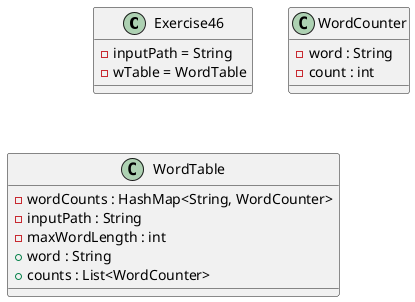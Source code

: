 @startuml
'https://plantuml.com/sequence-diagram

Class Exercise46{
- inputPath = String
- wTable = WordTable
}

Class WordCounter{
- word : String
- count : int
}

Class WordTable{
- wordCounts : HashMap<String, WordCounter>
- inputPath : String
- maxWordLength : int
+ word : String
+ counts : List<WordCounter>
}
@enduml
